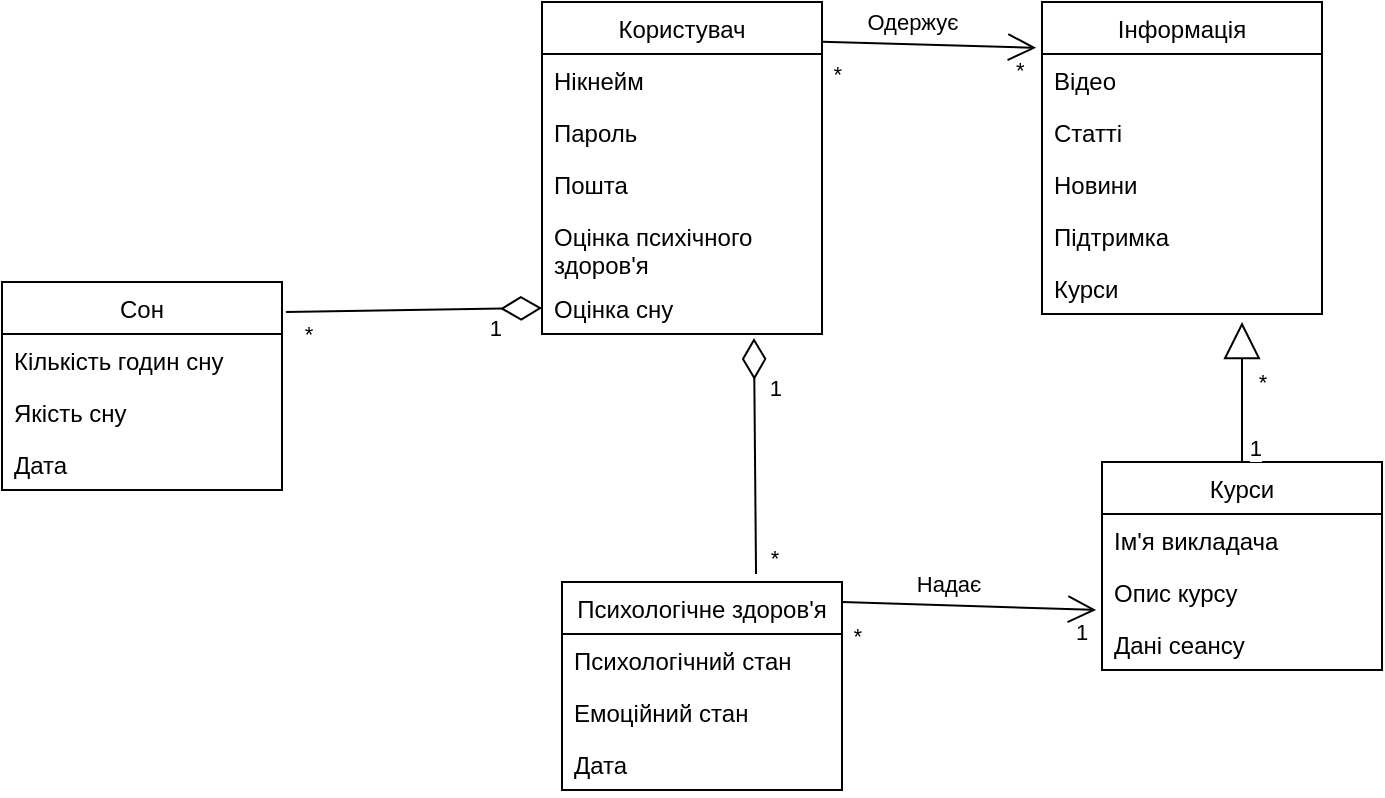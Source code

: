 <mxfile version="20.4.0" type="github"><diagram id="mCyr1kptdM3YggUfpTlr" name="Page-1"><mxGraphModel dx="1662" dy="1862" grid="1" gridSize="10" guides="1" tooltips="1" connect="1" arrows="1" fold="1" page="1" pageScale="1" pageWidth="850" pageHeight="1100" math="0" shadow="0"><root><mxCell id="0"/><mxCell id="1" parent="0"/><mxCell id="PgPLIks2DuXTOB3lS5mg-1" value="Користувач" style="swimlane;fontStyle=0;childLayout=stackLayout;horizontal=1;startSize=26;fillColor=none;horizontalStack=0;resizeParent=1;resizeParentMax=0;resizeLast=0;collapsible=1;marginBottom=0;" parent="1" vertex="1"><mxGeometry x="310" y="-440" width="140" height="166" as="geometry"><mxRectangle x="260" y="-440" width="100" height="30" as="alternateBounds"/></mxGeometry></mxCell><mxCell id="PgPLIks2DuXTOB3lS5mg-2" value="Нікнейм " style="text;strokeColor=none;fillColor=none;align=left;verticalAlign=top;spacingLeft=4;spacingRight=4;overflow=hidden;rotatable=0;points=[[0,0.5],[1,0.5]];portConstraint=eastwest;" parent="PgPLIks2DuXTOB3lS5mg-1" vertex="1"><mxGeometry y="26" width="140" height="26" as="geometry"/></mxCell><mxCell id="PgPLIks2DuXTOB3lS5mg-3" value="Пароль" style="text;strokeColor=none;fillColor=none;align=left;verticalAlign=top;spacingLeft=4;spacingRight=4;overflow=hidden;rotatable=0;points=[[0,0.5],[1,0.5]];portConstraint=eastwest;" parent="PgPLIks2DuXTOB3lS5mg-1" vertex="1"><mxGeometry y="52" width="140" height="26" as="geometry"/></mxCell><mxCell id="PgPLIks2DuXTOB3lS5mg-4" value="Пошта " style="text;strokeColor=none;fillColor=none;align=left;verticalAlign=top;spacingLeft=4;spacingRight=4;overflow=hidden;rotatable=0;points=[[0,0.5],[1,0.5]];portConstraint=eastwest;" parent="PgPLIks2DuXTOB3lS5mg-1" vertex="1"><mxGeometry y="78" width="140" height="26" as="geometry"/></mxCell><mxCell id="PgPLIks2DuXTOB3lS5mg-5" value="Оцінка психічного &#10;здоров'я" style="text;strokeColor=none;fillColor=none;align=left;verticalAlign=top;spacingLeft=4;spacingRight=4;overflow=hidden;rotatable=0;points=[[0,0.5],[1,0.5]];portConstraint=eastwest;" parent="PgPLIks2DuXTOB3lS5mg-1" vertex="1"><mxGeometry y="104" width="140" height="36" as="geometry"/></mxCell><mxCell id="PgPLIks2DuXTOB3lS5mg-6" value="Оцінка сну" style="text;strokeColor=none;fillColor=none;align=left;verticalAlign=top;spacingLeft=4;spacingRight=4;overflow=hidden;rotatable=0;points=[[0,0.5],[1,0.5]];portConstraint=eastwest;" parent="PgPLIks2DuXTOB3lS5mg-1" vertex="1"><mxGeometry y="140" width="140" height="26" as="geometry"/></mxCell><mxCell id="PgPLIks2DuXTOB3lS5mg-7" value="Сон" style="swimlane;fontStyle=0;childLayout=stackLayout;horizontal=1;startSize=26;fillColor=none;horizontalStack=0;resizeParent=1;resizeParentMax=0;resizeLast=0;collapsible=1;marginBottom=0;" parent="1" vertex="1"><mxGeometry x="40" y="-300" width="140" height="104" as="geometry"/></mxCell><mxCell id="PgPLIks2DuXTOB3lS5mg-8" value="Кількість годин сну" style="text;strokeColor=none;fillColor=none;align=left;verticalAlign=top;spacingLeft=4;spacingRight=4;overflow=hidden;rotatable=0;points=[[0,0.5],[1,0.5]];portConstraint=eastwest;" parent="PgPLIks2DuXTOB3lS5mg-7" vertex="1"><mxGeometry y="26" width="140" height="26" as="geometry"/></mxCell><mxCell id="PgPLIks2DuXTOB3lS5mg-9" value="Якість сну" style="text;strokeColor=none;fillColor=none;align=left;verticalAlign=top;spacingLeft=4;spacingRight=4;overflow=hidden;rotatable=0;points=[[0,0.5],[1,0.5]];portConstraint=eastwest;" parent="PgPLIks2DuXTOB3lS5mg-7" vertex="1"><mxGeometry y="52" width="140" height="26" as="geometry"/></mxCell><mxCell id="PgPLIks2DuXTOB3lS5mg-20" value="Дата" style="text;strokeColor=none;fillColor=none;align=left;verticalAlign=top;spacingLeft=4;spacingRight=4;overflow=hidden;rotatable=0;points=[[0,0.5],[1,0.5]];portConstraint=eastwest;" parent="PgPLIks2DuXTOB3lS5mg-7" vertex="1"><mxGeometry y="78" width="140" height="26" as="geometry"/></mxCell><mxCell id="PgPLIks2DuXTOB3lS5mg-13" value="Психологічне здоров'я" style="swimlane;fontStyle=0;childLayout=stackLayout;horizontal=1;startSize=26;fillColor=none;horizontalStack=0;resizeParent=1;resizeParentMax=0;resizeLast=0;collapsible=1;marginBottom=0;" parent="1" vertex="1"><mxGeometry x="320" y="-150" width="140" height="104" as="geometry"/></mxCell><mxCell id="PgPLIks2DuXTOB3lS5mg-14" value="Психологічний стан" style="text;strokeColor=none;fillColor=none;align=left;verticalAlign=top;spacingLeft=4;spacingRight=4;overflow=hidden;rotatable=0;points=[[0,0.5],[1,0.5]];portConstraint=eastwest;" parent="PgPLIks2DuXTOB3lS5mg-13" vertex="1"><mxGeometry y="26" width="140" height="26" as="geometry"/></mxCell><mxCell id="PgPLIks2DuXTOB3lS5mg-15" value="Емоційний стан" style="text;strokeColor=none;fillColor=none;align=left;verticalAlign=top;spacingLeft=4;spacingRight=4;overflow=hidden;rotatable=0;points=[[0,0.5],[1,0.5]];portConstraint=eastwest;" parent="PgPLIks2DuXTOB3lS5mg-13" vertex="1"><mxGeometry y="52" width="140" height="26" as="geometry"/></mxCell><mxCell id="PgPLIks2DuXTOB3lS5mg-18" value="Дата" style="text;strokeColor=none;fillColor=none;align=left;verticalAlign=top;spacingLeft=4;spacingRight=4;overflow=hidden;rotatable=0;points=[[0,0.5],[1,0.5]];portConstraint=eastwest;" parent="PgPLIks2DuXTOB3lS5mg-13" vertex="1"><mxGeometry y="78" width="140" height="26" as="geometry"/></mxCell><mxCell id="PgPLIks2DuXTOB3lS5mg-22" value="Інформація" style="swimlane;fontStyle=0;childLayout=stackLayout;horizontal=1;startSize=26;fillColor=none;horizontalStack=0;resizeParent=1;resizeParentMax=0;resizeLast=0;collapsible=1;marginBottom=0;" parent="1" vertex="1"><mxGeometry x="560" y="-440" width="140" height="156" as="geometry"/></mxCell><mxCell id="PgPLIks2DuXTOB3lS5mg-23" value="Відео" style="text;strokeColor=none;fillColor=none;align=left;verticalAlign=top;spacingLeft=4;spacingRight=4;overflow=hidden;rotatable=0;points=[[0,0.5],[1,0.5]];portConstraint=eastwest;" parent="PgPLIks2DuXTOB3lS5mg-22" vertex="1"><mxGeometry y="26" width="140" height="26" as="geometry"/></mxCell><mxCell id="PgPLIks2DuXTOB3lS5mg-24" value="Статті" style="text;strokeColor=none;fillColor=none;align=left;verticalAlign=top;spacingLeft=4;spacingRight=4;overflow=hidden;rotatable=0;points=[[0,0.5],[1,0.5]];portConstraint=eastwest;" parent="PgPLIks2DuXTOB3lS5mg-22" vertex="1"><mxGeometry y="52" width="140" height="26" as="geometry"/></mxCell><mxCell id="PgPLIks2DuXTOB3lS5mg-25" value="Новини " style="text;strokeColor=none;fillColor=none;align=left;verticalAlign=top;spacingLeft=4;spacingRight=4;overflow=hidden;rotatable=0;points=[[0,0.5],[1,0.5]];portConstraint=eastwest;" parent="PgPLIks2DuXTOB3lS5mg-22" vertex="1"><mxGeometry y="78" width="140" height="26" as="geometry"/></mxCell><mxCell id="PgPLIks2DuXTOB3lS5mg-26" value="Підтримка" style="text;strokeColor=none;fillColor=none;align=left;verticalAlign=top;spacingLeft=4;spacingRight=4;overflow=hidden;rotatable=0;points=[[0,0.5],[1,0.5]];portConstraint=eastwest;" parent="PgPLIks2DuXTOB3lS5mg-22" vertex="1"><mxGeometry y="104" width="140" height="26" as="geometry"/></mxCell><mxCell id="PgPLIks2DuXTOB3lS5mg-27" value="Курси" style="text;strokeColor=none;fillColor=none;align=left;verticalAlign=top;spacingLeft=4;spacingRight=4;overflow=hidden;rotatable=0;points=[[0,0.5],[1,0.5]];portConstraint=eastwest;" parent="PgPLIks2DuXTOB3lS5mg-22" vertex="1"><mxGeometry y="130" width="140" height="26" as="geometry"/></mxCell><mxCell id="PgPLIks2DuXTOB3lS5mg-28" value="Курси" style="swimlane;fontStyle=0;childLayout=stackLayout;horizontal=1;startSize=26;fillColor=none;horizontalStack=0;resizeParent=1;resizeParentMax=0;resizeLast=0;collapsible=1;marginBottom=0;" parent="1" vertex="1"><mxGeometry x="590" y="-210" width="140" height="104" as="geometry"/></mxCell><mxCell id="PgPLIks2DuXTOB3lS5mg-29" value="Ім'я викладача" style="text;strokeColor=none;fillColor=none;align=left;verticalAlign=top;spacingLeft=4;spacingRight=4;overflow=hidden;rotatable=0;points=[[0,0.5],[1,0.5]];portConstraint=eastwest;" parent="PgPLIks2DuXTOB3lS5mg-28" vertex="1"><mxGeometry y="26" width="140" height="26" as="geometry"/></mxCell><mxCell id="PgPLIks2DuXTOB3lS5mg-30" value="Опис курсу" style="text;strokeColor=none;fillColor=none;align=left;verticalAlign=top;spacingLeft=4;spacingRight=4;overflow=hidden;rotatable=0;points=[[0,0.5],[1,0.5]];portConstraint=eastwest;" parent="PgPLIks2DuXTOB3lS5mg-28" vertex="1"><mxGeometry y="52" width="140" height="26" as="geometry"/></mxCell><mxCell id="PgPLIks2DuXTOB3lS5mg-31" value="Дані сеансу" style="text;strokeColor=none;fillColor=none;align=left;verticalAlign=top;spacingLeft=4;spacingRight=4;overflow=hidden;rotatable=0;points=[[0,0.5],[1,0.5]];portConstraint=eastwest;" parent="PgPLIks2DuXTOB3lS5mg-28" vertex="1"><mxGeometry y="78" width="140" height="26" as="geometry"/></mxCell><mxCell id="PgPLIks2DuXTOB3lS5mg-36" value="" style="endArrow=none;html=1;endSize=12;startArrow=diamondThin;startSize=18;startFill=0;exitX=0;exitY=0.5;exitDx=0;exitDy=0;entryX=1.014;entryY=0.144;entryDx=0;entryDy=0;entryPerimeter=0;" parent="1" source="PgPLIks2DuXTOB3lS5mg-6" target="PgPLIks2DuXTOB3lS5mg-7" edge="1"><mxGeometry relative="1" as="geometry"><mxPoint x="310" y="-294" as="sourcePoint"/><mxPoint x="190" y="-284" as="targetPoint"/></mxGeometry></mxCell><mxCell id="PgPLIks2DuXTOB3lS5mg-37" value="1" style="edgeLabel;resizable=0;html=1;align=right;verticalAlign=top;" parent="PgPLIks2DuXTOB3lS5mg-36" connectable="0" vertex="1"><mxGeometry x="1" relative="1" as="geometry"><mxPoint x="108" y="-5" as="offset"/></mxGeometry></mxCell><mxCell id="PgPLIks2DuXTOB3lS5mg-38" value="*" style="edgeLabel;html=1;align=center;verticalAlign=middle;resizable=0;points=[];" parent="PgPLIks2DuXTOB3lS5mg-36" connectable="0" vertex="1"><mxGeometry x="0.764" y="5" relative="1" as="geometry"><mxPoint x="-4" y="6" as="offset"/></mxGeometry></mxCell><mxCell id="PgPLIks2DuXTOB3lS5mg-39" value="" style="endArrow=none;html=1;endSize=12;startArrow=diamondThin;startSize=18;startFill=0;exitX=0.757;exitY=1.077;exitDx=0;exitDy=0;entryX=0.693;entryY=-0.038;entryDx=0;entryDy=0;entryPerimeter=0;exitPerimeter=0;" parent="1" source="PgPLIks2DuXTOB3lS5mg-6" target="PgPLIks2DuXTOB3lS5mg-13" edge="1"><mxGeometry relative="1" as="geometry"><mxPoint x="420" y="-196" as="sourcePoint"/><mxPoint x="291.96" y="-194.024" as="targetPoint"/></mxGeometry></mxCell><mxCell id="PgPLIks2DuXTOB3lS5mg-40" value="1" style="edgeLabel;resizable=0;html=1;align=right;verticalAlign=top;" parent="PgPLIks2DuXTOB3lS5mg-39" connectable="0" vertex="1"><mxGeometry x="1" relative="1" as="geometry"><mxPoint x="13" y="-106" as="offset"/></mxGeometry></mxCell><mxCell id="PgPLIks2DuXTOB3lS5mg-41" value="*" style="edgeLabel;html=1;align=center;verticalAlign=middle;resizable=0;points=[];" parent="PgPLIks2DuXTOB3lS5mg-39" connectable="0" vertex="1"><mxGeometry x="0.764" y="5" relative="1" as="geometry"><mxPoint x="4" y="6" as="offset"/></mxGeometry></mxCell><mxCell id="PgPLIks2DuXTOB3lS5mg-53" value="" style="endArrow=none;html=1;startSize=12;startArrow=open;startFill=0;entryX=1;entryY=0.12;entryDx=0;entryDy=0;exitX=-0.021;exitY=0.147;exitDx=0;exitDy=0;entryPerimeter=0;exitPerimeter=0;" parent="1" source="PgPLIks2DuXTOB3lS5mg-22" target="PgPLIks2DuXTOB3lS5mg-1" edge="1"><mxGeometry relative="1" as="geometry"><mxPoint x="550" y="-396" as="sourcePoint"/><mxPoint x="450" y="-400" as="targetPoint"/></mxGeometry></mxCell><mxCell id="PgPLIks2DuXTOB3lS5mg-54" value="*" style="edgeLabel;resizable=0;html=1;align=left;verticalAlign=bottom;" parent="PgPLIks2DuXTOB3lS5mg-53" connectable="0" vertex="1"><mxGeometry x="-1" relative="1" as="geometry"><mxPoint x="-12" y="20" as="offset"/></mxGeometry></mxCell><mxCell id="PgPLIks2DuXTOB3lS5mg-55" value="*" style="edgeLabel;resizable=0;html=1;align=right;verticalAlign=bottom;" parent="PgPLIks2DuXTOB3lS5mg-53" connectable="0" vertex="1"><mxGeometry x="1" relative="1" as="geometry"><mxPoint x="10" y="25" as="offset"/></mxGeometry></mxCell><mxCell id="PgPLIks2DuXTOB3lS5mg-56" value="Одержує" style="edgeLabel;html=1;align=center;verticalAlign=middle;resizable=0;points=[];" parent="PgPLIks2DuXTOB3lS5mg-53" connectable="0" vertex="1"><mxGeometry x="0.17" y="2" relative="1" as="geometry"><mxPoint y="-13" as="offset"/></mxGeometry></mxCell><mxCell id="PgPLIks2DuXTOB3lS5mg-58" value="" style="endArrow=block;endSize=16;endFill=0;html=1;exitX=0.5;exitY=0;exitDx=0;exitDy=0;" parent="1" source="PgPLIks2DuXTOB3lS5mg-28" edge="1"><mxGeometry x="0.007" y="-8" width="160" relative="1" as="geometry"><mxPoint x="660" y="-234" as="sourcePoint"/><mxPoint x="660" y="-280" as="targetPoint"/><mxPoint as="offset"/></mxGeometry></mxCell><mxCell id="Teykdqsi-2C_3tHnbB7r-6" value="1" style="edgeLabel;resizable=0;html=1;align=right;verticalAlign=top;" parent="1" connectable="0" vertex="1"><mxGeometry x="670.0" y="-230.003" as="geometry"/></mxCell><mxCell id="Teykdqsi-2C_3tHnbB7r-7" value="*" style="edgeLabel;html=1;align=center;verticalAlign=middle;resizable=0;points=[];" parent="1" connectable="0" vertex="1"><mxGeometry x="669.996" y="-249.996" as="geometry"/></mxCell><mxCell id="Teykdqsi-2C_3tHnbB7r-9" value="" style="endArrow=none;html=1;startSize=12;startArrow=open;startFill=0;entryX=1;entryY=0.12;entryDx=0;entryDy=0;exitX=-0.021;exitY=0.846;exitDx=0;exitDy=0;entryPerimeter=0;exitPerimeter=0;" parent="1" source="PgPLIks2DuXTOB3lS5mg-30" edge="1"><mxGeometry relative="1" as="geometry"><mxPoint x="567.06" y="-136.988" as="sourcePoint"/><mxPoint x="460" y="-140.0" as="targetPoint"/><Array as="points"/></mxGeometry></mxCell><mxCell id="Teykdqsi-2C_3tHnbB7r-10" value="1" style="edgeLabel;resizable=0;html=1;align=left;verticalAlign=bottom;" parent="Teykdqsi-2C_3tHnbB7r-9" connectable="0" vertex="1"><mxGeometry x="-1" relative="1" as="geometry"><mxPoint x="-12" y="20" as="offset"/></mxGeometry></mxCell><mxCell id="Teykdqsi-2C_3tHnbB7r-11" value="*" style="edgeLabel;resizable=0;html=1;align=right;verticalAlign=bottom;" parent="Teykdqsi-2C_3tHnbB7r-9" connectable="0" vertex="1"><mxGeometry x="1" relative="1" as="geometry"><mxPoint x="10" y="25" as="offset"/></mxGeometry></mxCell><mxCell id="Teykdqsi-2C_3tHnbB7r-12" value="&lt;span style=&quot;color: rgb(0, 0, 0); font-family: Helvetica; font-size: 11px; font-style: normal; font-variant-ligatures: normal; font-variant-caps: normal; font-weight: 400; letter-spacing: normal; orphans: 2; text-align: center; text-indent: 0px; text-transform: none; widows: 2; word-spacing: 0px; -webkit-text-stroke-width: 0px; background-color: rgb(255, 255, 255); text-decoration-thickness: initial; text-decoration-style: initial; text-decoration-color: initial; float: none; display: inline !important;&quot;&gt;Надає&lt;/span&gt;" style="edgeLabel;html=1;align=center;verticalAlign=middle;resizable=0;points=[];" parent="Teykdqsi-2C_3tHnbB7r-9" connectable="0" vertex="1"><mxGeometry x="0.17" y="2" relative="1" as="geometry"><mxPoint y="-13" as="offset"/></mxGeometry></mxCell></root></mxGraphModel></diagram></mxfile>